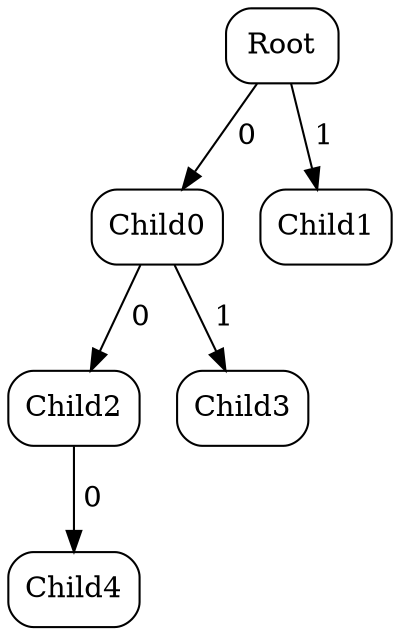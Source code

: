 digraph Tree {
  node [shape=box style=rounded];
  node_0 [label=<Root>];
  node_1 [label=<Child0>];
  node_2 [label=<Child2>];
  node_3 [label=<Child4>];
  node_2 -> node_3 [label=" 0"];
  node_1 -> node_2 [label=" 0"];
  node_4 [label=<Child3>];
  node_1 -> node_4 [label=" 1"];
  node_0 -> node_1 [label=" 0"];
  node_5 [label=<Child1>];
  node_0 -> node_5 [label=" 1"];
}
